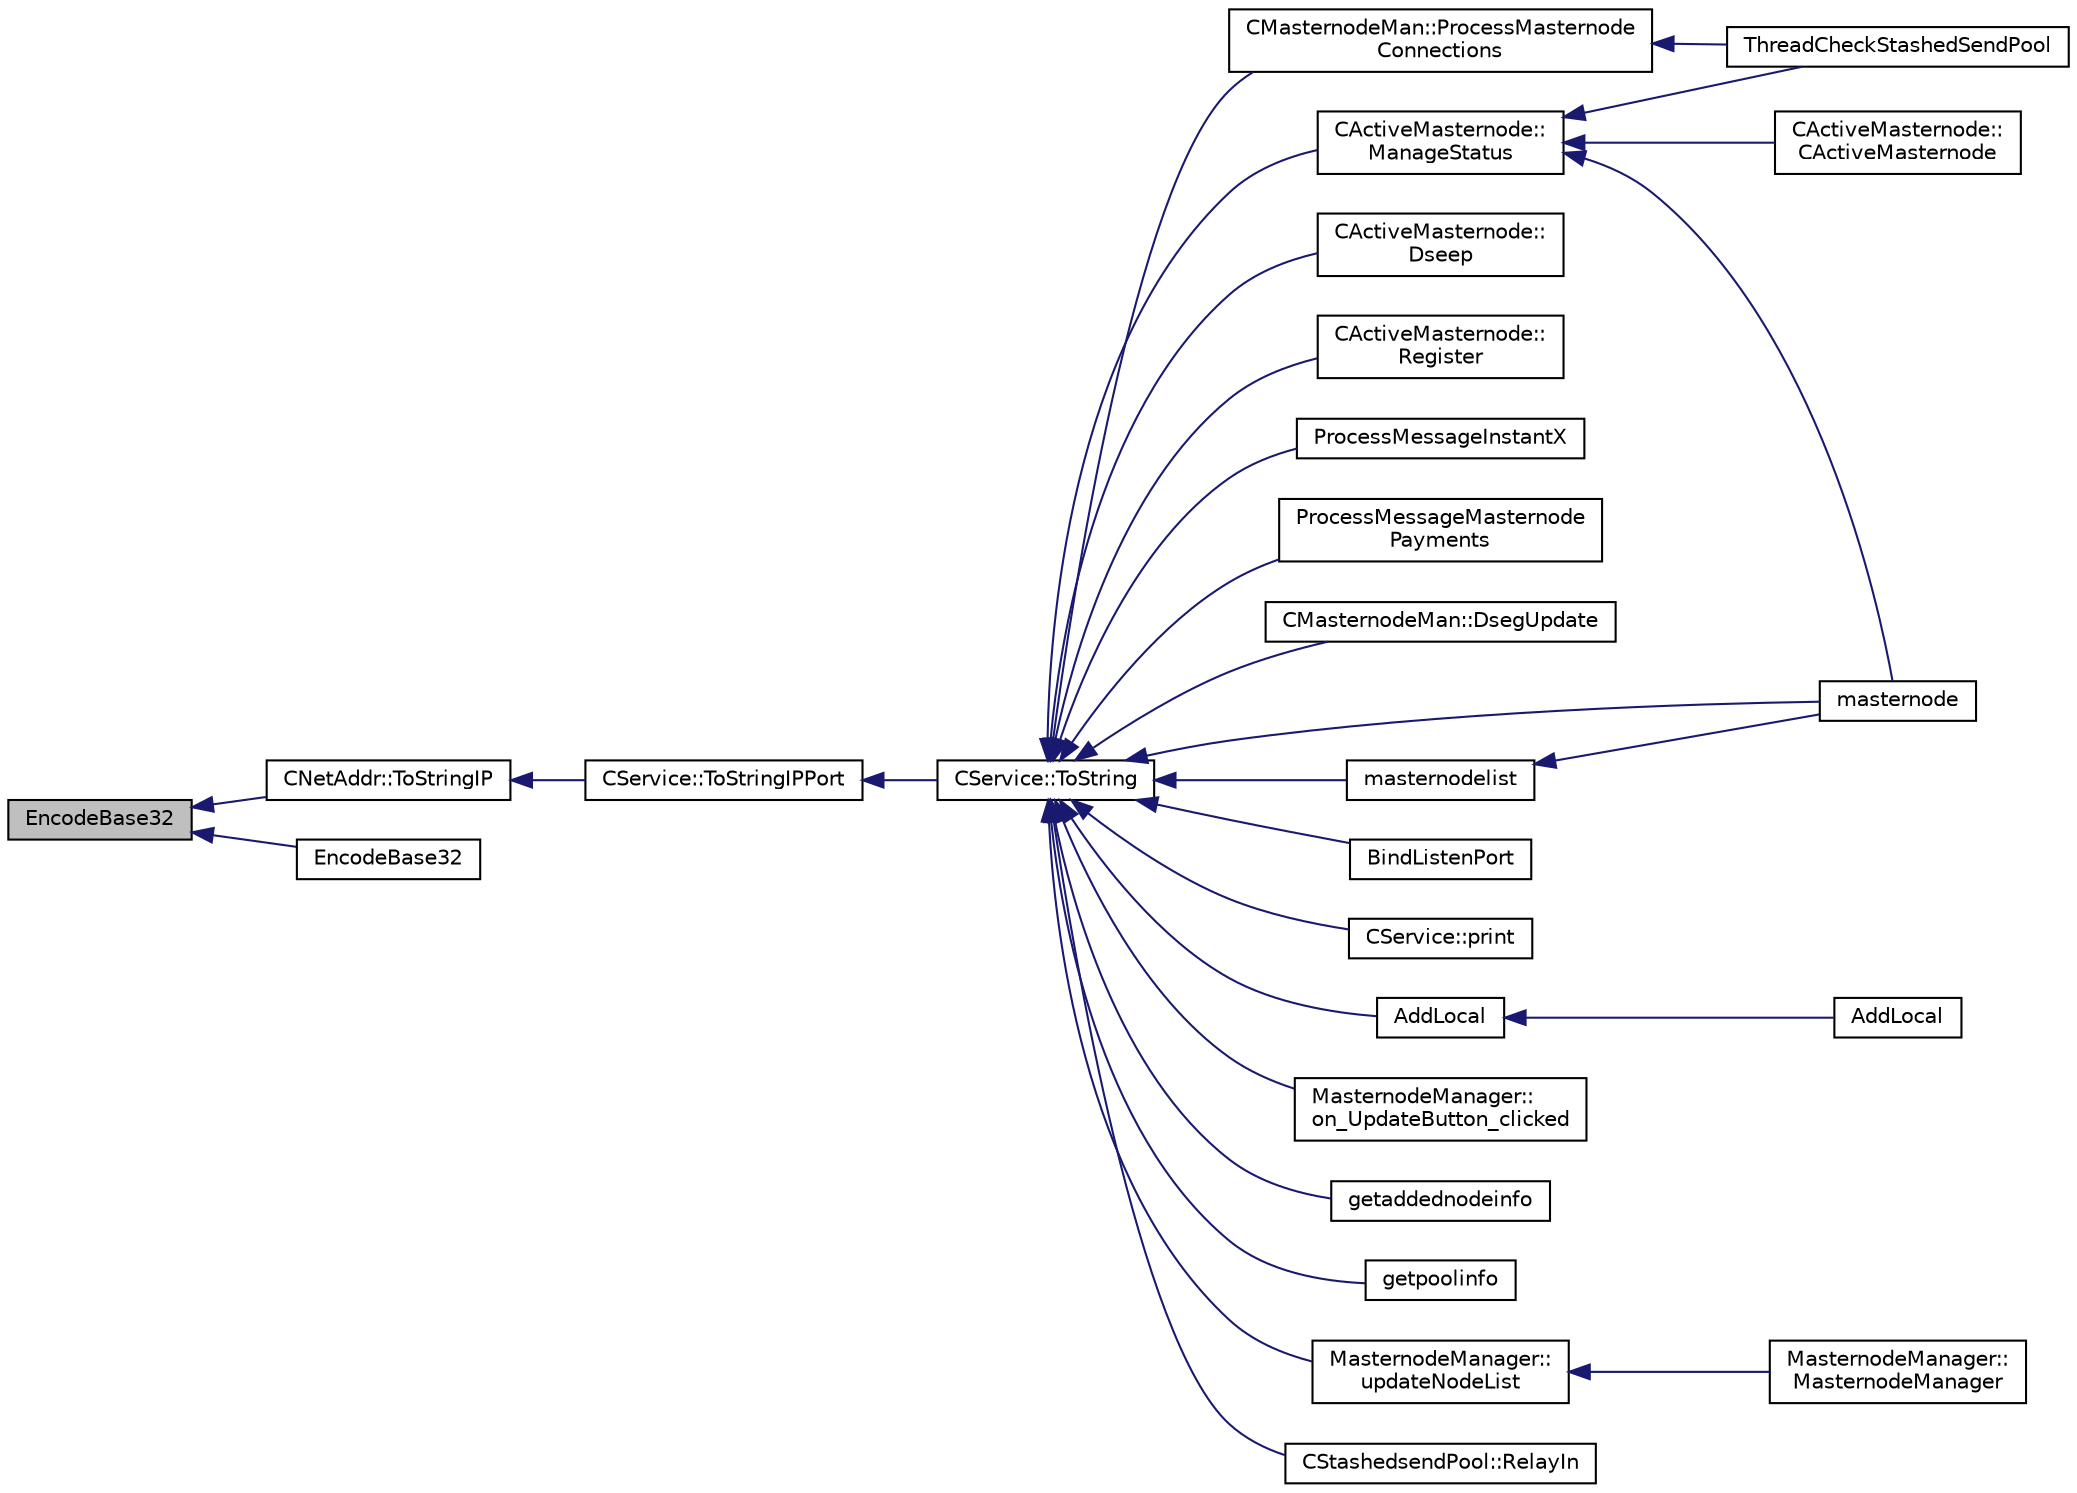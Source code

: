 digraph "EncodeBase32"
{
  edge [fontname="Helvetica",fontsize="10",labelfontname="Helvetica",labelfontsize="10"];
  node [fontname="Helvetica",fontsize="10",shape=record];
  rankdir="LR";
  Node63 [label="EncodeBase32",height=0.2,width=0.4,color="black", fillcolor="grey75", style="filled", fontcolor="black"];
  Node63 -> Node64 [dir="back",color="midnightblue",fontsize="10",style="solid",fontname="Helvetica"];
  Node64 [label="CNetAddr::ToStringIP",height=0.2,width=0.4,color="black", fillcolor="white", style="filled",URL="$d3/dc3/class_c_net_addr.html#a0c8d9b5ed3824546ff4dccca3b28b073"];
  Node64 -> Node65 [dir="back",color="midnightblue",fontsize="10",style="solid",fontname="Helvetica"];
  Node65 [label="CService::ToStringIPPort",height=0.2,width=0.4,color="black", fillcolor="white", style="filled",URL="$d3/dcc/class_c_service.html#a224204c838b12eeb49ca7eabe6f75004"];
  Node65 -> Node66 [dir="back",color="midnightblue",fontsize="10",style="solid",fontname="Helvetica"];
  Node66 [label="CService::ToString",height=0.2,width=0.4,color="black", fillcolor="white", style="filled",URL="$d3/dcc/class_c_service.html#a225473158bc07c87a6a862160d73cfea"];
  Node66 -> Node67 [dir="back",color="midnightblue",fontsize="10",style="solid",fontname="Helvetica"];
  Node67 [label="CActiveMasternode::\lManageStatus",height=0.2,width=0.4,color="black", fillcolor="white", style="filled",URL="$d9/d29/class_c_active_masternode.html#a8004b3b2100da7dcfedbd1e959633e51"];
  Node67 -> Node68 [dir="back",color="midnightblue",fontsize="10",style="solid",fontname="Helvetica"];
  Node68 [label="CActiveMasternode::\lCActiveMasternode",height=0.2,width=0.4,color="black", fillcolor="white", style="filled",URL="$d9/d29/class_c_active_masternode.html#a7ffb946d1b2aad0054d3b3efce8c0543"];
  Node67 -> Node69 [dir="back",color="midnightblue",fontsize="10",style="solid",fontname="Helvetica"];
  Node69 [label="masternode",height=0.2,width=0.4,color="black", fillcolor="white", style="filled",URL="$d5/d6b/rpcstashedsend_8cpp.html#a30609e443aeb47c29ed0878d16b1b5e1"];
  Node67 -> Node70 [dir="back",color="midnightblue",fontsize="10",style="solid",fontname="Helvetica"];
  Node70 [label="ThreadCheckStashedSendPool",height=0.2,width=0.4,color="black", fillcolor="white", style="filled",URL="$d9/dbc/stashedsend_8h.html#ab583ddc86effded8432ea5387f77d883"];
  Node66 -> Node71 [dir="back",color="midnightblue",fontsize="10",style="solid",fontname="Helvetica"];
  Node71 [label="CActiveMasternode::\lDseep",height=0.2,width=0.4,color="black", fillcolor="white", style="filled",URL="$d9/d29/class_c_active_masternode.html#aa14a1a9611f6b73cc3e860cda75de88c"];
  Node66 -> Node72 [dir="back",color="midnightblue",fontsize="10",style="solid",fontname="Helvetica"];
  Node72 [label="CActiveMasternode::\lRegister",height=0.2,width=0.4,color="black", fillcolor="white", style="filled",URL="$d9/d29/class_c_active_masternode.html#a1fd28a721112cda22fe2f9e1045cf397",tooltip="Register any Masternode. "];
  Node66 -> Node73 [dir="back",color="midnightblue",fontsize="10",style="solid",fontname="Helvetica"];
  Node73 [label="ProcessMessageInstantX",height=0.2,width=0.4,color="black", fillcolor="white", style="filled",URL="$d6/d5f/instantx_8h.html#aa516cb499ead2691d8ab216a499db5d0"];
  Node66 -> Node74 [dir="back",color="midnightblue",fontsize="10",style="solid",fontname="Helvetica"];
  Node74 [label="ProcessMessageMasternode\lPayments",height=0.2,width=0.4,color="black", fillcolor="white", style="filled",URL="$dc/d20/masternode-payments_8h.html#a8c28fb440d8031543d1de309e34c40f2"];
  Node66 -> Node75 [dir="back",color="midnightblue",fontsize="10",style="solid",fontname="Helvetica"];
  Node75 [label="CMasternodeMan::DsegUpdate",height=0.2,width=0.4,color="black", fillcolor="white", style="filled",URL="$dc/d6b/class_c_masternode_man.html#a5aa389cb63e70edf9fd9e2eb7fe90750"];
  Node66 -> Node76 [dir="back",color="midnightblue",fontsize="10",style="solid",fontname="Helvetica"];
  Node76 [label="CMasternodeMan::ProcessMasternode\lConnections",height=0.2,width=0.4,color="black", fillcolor="white", style="filled",URL="$dc/d6b/class_c_masternode_man.html#ad8a9994f53e2d6385b8caba4cd5ee4b9"];
  Node76 -> Node70 [dir="back",color="midnightblue",fontsize="10",style="solid",fontname="Helvetica"];
  Node66 -> Node77 [dir="back",color="midnightblue",fontsize="10",style="solid",fontname="Helvetica"];
  Node77 [label="AddLocal",height=0.2,width=0.4,color="black", fillcolor="white", style="filled",URL="$d7/d97/net_8h.html#a337d6af198a6b0d75f830e56da9b91e9"];
  Node77 -> Node78 [dir="back",color="midnightblue",fontsize="10",style="solid",fontname="Helvetica"];
  Node78 [label="AddLocal",height=0.2,width=0.4,color="black", fillcolor="white", style="filled",URL="$d7/d97/net_8h.html#abda4e8f87772f9a9d9d8f52a93791ffc"];
  Node66 -> Node79 [dir="back",color="midnightblue",fontsize="10",style="solid",fontname="Helvetica"];
  Node79 [label="BindListenPort",height=0.2,width=0.4,color="black", fillcolor="white", style="filled",URL="$dd/d84/net_8cpp.html#a0c8010ad96acff7cca6aca684ec42b71"];
  Node66 -> Node80 [dir="back",color="midnightblue",fontsize="10",style="solid",fontname="Helvetica"];
  Node80 [label="CService::print",height=0.2,width=0.4,color="black", fillcolor="white", style="filled",URL="$d3/dcc/class_c_service.html#a4b104c178cb4b71150a49989f5198302"];
  Node66 -> Node81 [dir="back",color="midnightblue",fontsize="10",style="solid",fontname="Helvetica"];
  Node81 [label="MasternodeManager::\lupdateNodeList",height=0.2,width=0.4,color="black", fillcolor="white", style="filled",URL="$d9/d70/class_masternode_manager.html#a5485a8bd6ccf673027165cc1207dfae9"];
  Node81 -> Node82 [dir="back",color="midnightblue",fontsize="10",style="solid",fontname="Helvetica"];
  Node82 [label="MasternodeManager::\lMasternodeManager",height=0.2,width=0.4,color="black", fillcolor="white", style="filled",URL="$d9/d70/class_masternode_manager.html#ad18cb99065e056e6b791e2356de826bf"];
  Node66 -> Node83 [dir="back",color="midnightblue",fontsize="10",style="solid",fontname="Helvetica"];
  Node83 [label="MasternodeManager::\lon_UpdateButton_clicked",height=0.2,width=0.4,color="black", fillcolor="white", style="filled",URL="$d9/d70/class_masternode_manager.html#ae8d07b4d869e3eb09fe1be445eff0430"];
  Node66 -> Node84 [dir="back",color="midnightblue",fontsize="10",style="solid",fontname="Helvetica"];
  Node84 [label="getaddednodeinfo",height=0.2,width=0.4,color="black", fillcolor="white", style="filled",URL="$df/dab/rpcnet_8cpp.html#a2a6994d3b180c8e9ce81e0da65a41bb3"];
  Node66 -> Node85 [dir="back",color="midnightblue",fontsize="10",style="solid",fontname="Helvetica"];
  Node85 [label="getpoolinfo",height=0.2,width=0.4,color="black", fillcolor="white", style="filled",URL="$d5/d6b/rpcstashedsend_8cpp.html#aea4471c128eb07bb1b70b4344ac38564"];
  Node66 -> Node69 [dir="back",color="midnightblue",fontsize="10",style="solid",fontname="Helvetica"];
  Node66 -> Node86 [dir="back",color="midnightblue",fontsize="10",style="solid",fontname="Helvetica"];
  Node86 [label="masternodelist",height=0.2,width=0.4,color="black", fillcolor="white", style="filled",URL="$d5/d6b/rpcstashedsend_8cpp.html#a3a7ed7e37f21eb2912afc6e776f7236c"];
  Node86 -> Node69 [dir="back",color="midnightblue",fontsize="10",style="solid",fontname="Helvetica"];
  Node66 -> Node87 [dir="back",color="midnightblue",fontsize="10",style="solid",fontname="Helvetica"];
  Node87 [label="CStashedsendPool::RelayIn",height=0.2,width=0.4,color="black", fillcolor="white", style="filled",URL="$dd/d8a/class_c_stashedsend_pool.html#aebe6dcd903303539047d0ae907fe38f7"];
  Node63 -> Node88 [dir="back",color="midnightblue",fontsize="10",style="solid",fontname="Helvetica"];
  Node88 [label="EncodeBase32",height=0.2,width=0.4,color="black", fillcolor="white", style="filled",URL="$df/d2d/util_8cpp.html#aa4484ee0b7560f87051606f109e5d96a"];
}
